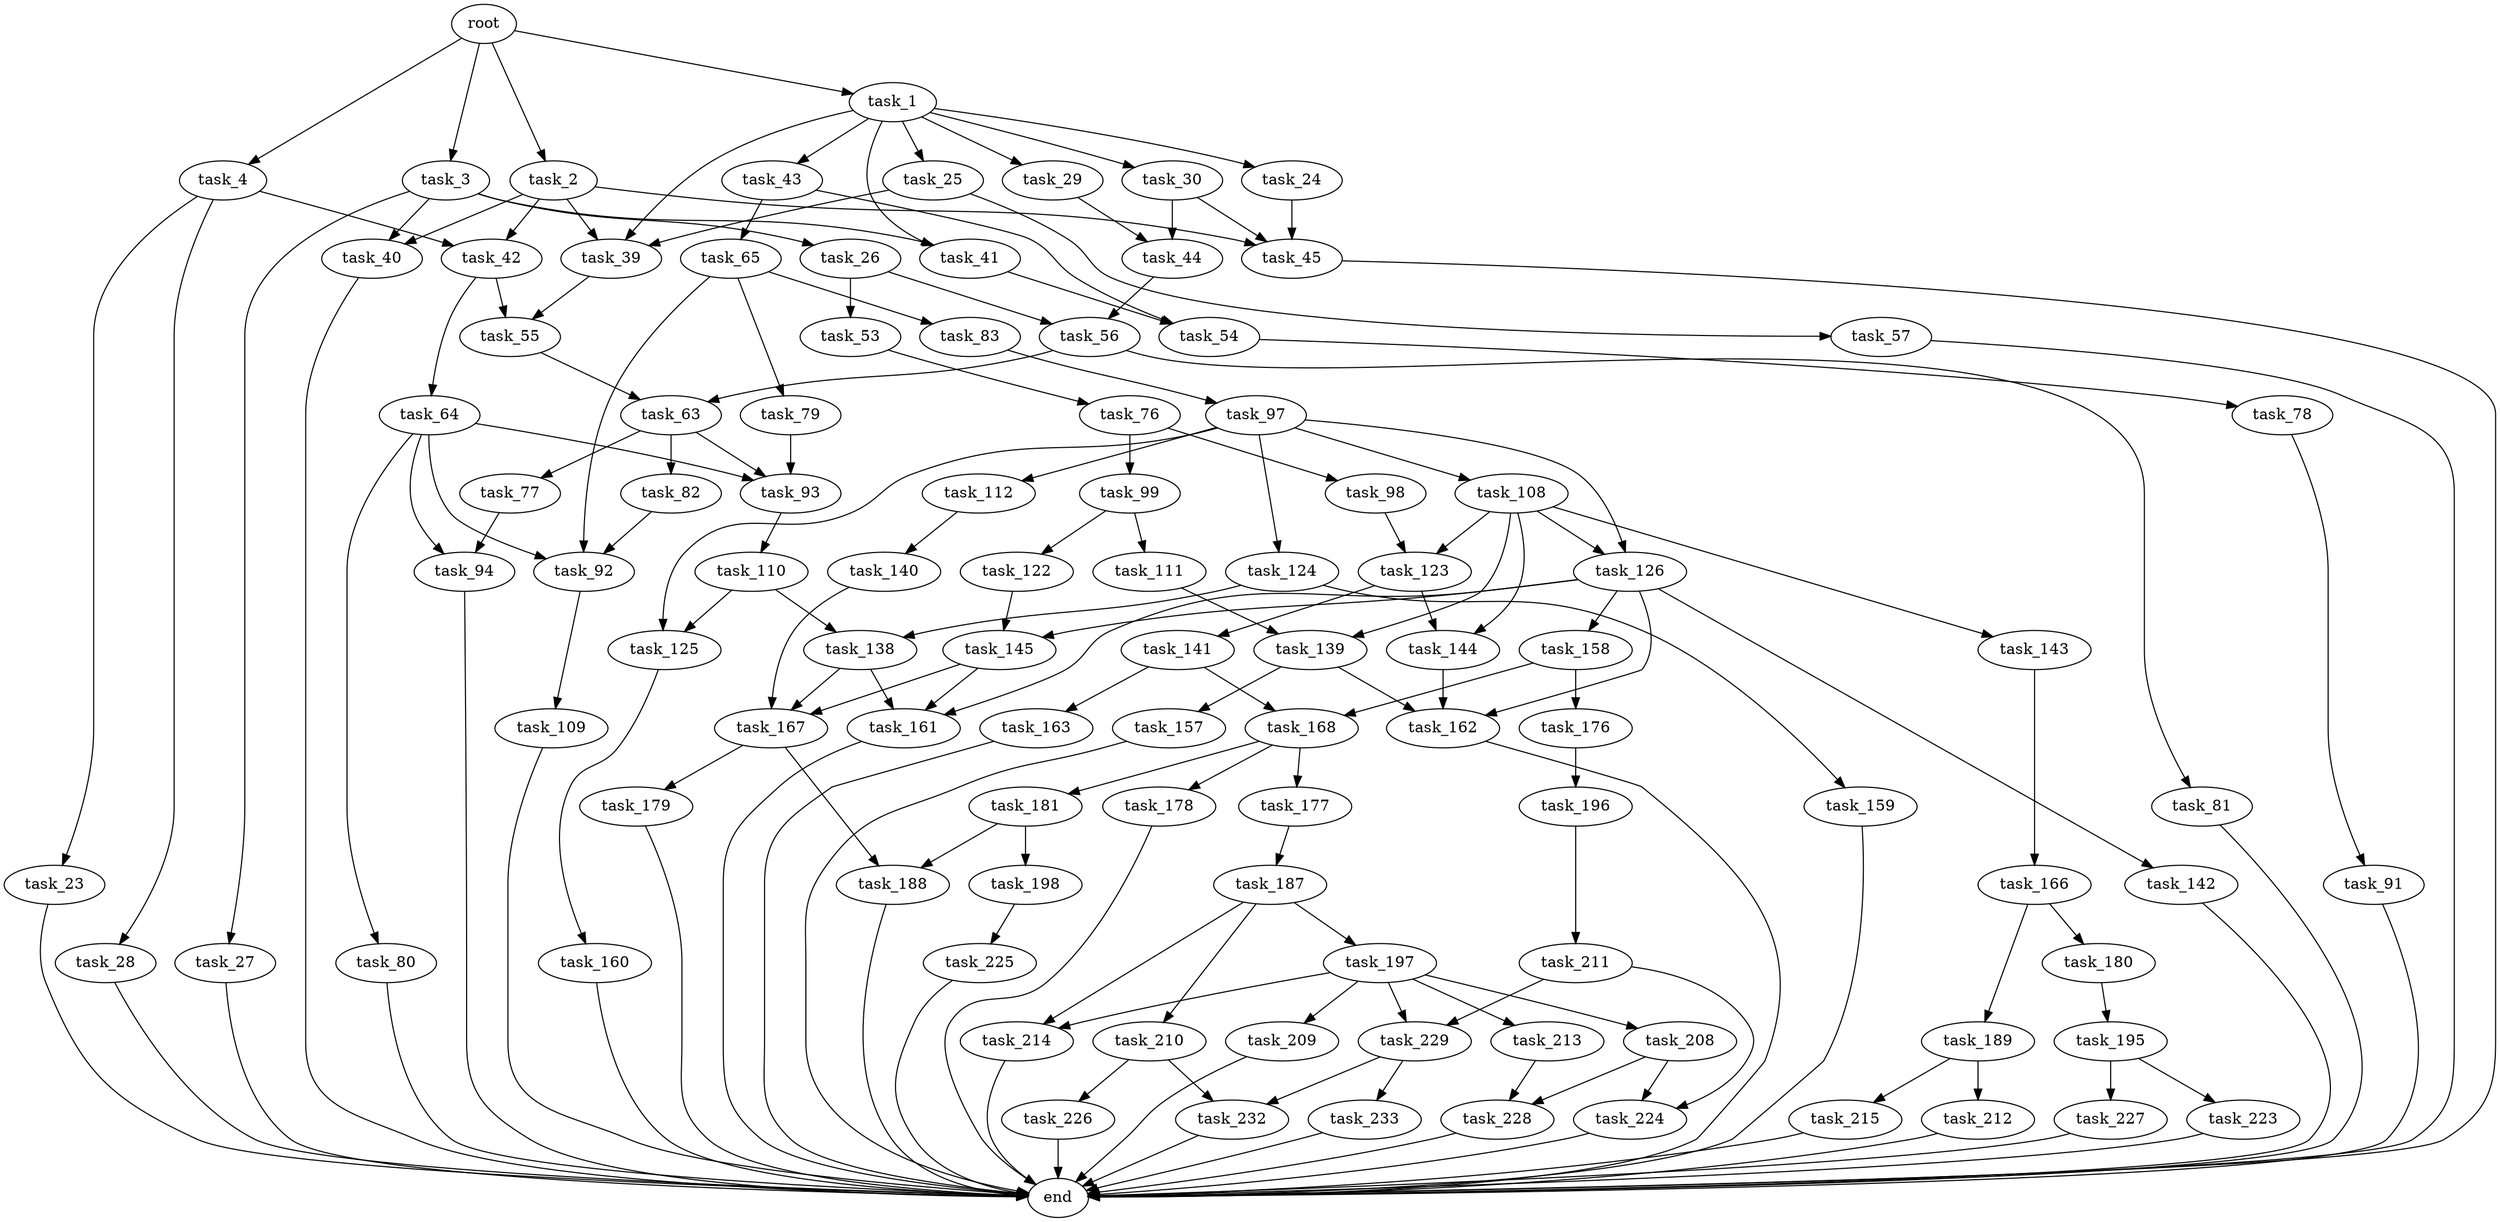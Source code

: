 digraph G {
  root [size="0.000000"];
  task_1 [size="1805163349.000000"];
  task_2 [size="9026987694.000000"];
  task_3 [size="601619710162.000000"];
  task_4 [size="36866362207.000000"];
  task_24 [size="274569534267.000000"];
  task_25 [size="8564914982.000000"];
  task_29 [size="30921877396.000000"];
  task_30 [size="185850933581.000000"];
  task_39 [size="594437936472.000000"];
  task_41 [size="26874664552.000000"];
  task_43 [size="635487400729.000000"];
  task_40 [size="7562529622.000000"];
  task_42 [size="235498472079.000000"];
  task_45 [size="49687645935.000000"];
  task_26 [size="134217728000.000000"];
  task_27 [size="9263700458.000000"];
  task_23 [size="51434100824.000000"];
  task_28 [size="49293111867.000000"];
  end [size="0.000000"];
  task_57 [size="956062213789.000000"];
  task_53 [size="88419503591.000000"];
  task_56 [size="457191595.000000"];
  task_44 [size="659791223832.000000"];
  task_55 [size="51969356639.000000"];
  task_54 [size="465031138.000000"];
  task_64 [size="231928233984.000000"];
  task_65 [size="220819445394.000000"];
  task_76 [size="7621353820.000000"];
  task_78 [size="1073741824000.000000"];
  task_63 [size="749234570161.000000"];
  task_81 [size="3647536336.000000"];
  task_77 [size="68719476736.000000"];
  task_82 [size="368293445632.000000"];
  task_93 [size="313361007035.000000"];
  task_80 [size="325457442186.000000"];
  task_92 [size="392457895.000000"];
  task_94 [size="13609420865.000000"];
  task_79 [size="24567603940.000000"];
  task_83 [size="24287045010.000000"];
  task_98 [size="135207608359.000000"];
  task_99 [size="231928233984.000000"];
  task_91 [size="8395259026.000000"];
  task_97 [size="8300942446.000000"];
  task_109 [size="28991029248.000000"];
  task_110 [size="782757789696.000000"];
  task_108 [size="75920705850.000000"];
  task_112 [size="368293445632.000000"];
  task_124 [size="4538171071.000000"];
  task_125 [size="8589934592.000000"];
  task_126 [size="539322553692.000000"];
  task_123 [size="18569069208.000000"];
  task_111 [size="14388340063.000000"];
  task_122 [size="270376354746.000000"];
  task_139 [size="11866532861.000000"];
  task_143 [size="782757789696.000000"];
  task_144 [size="100283594514.000000"];
  task_138 [size="892877232542.000000"];
  task_140 [size="184841532071.000000"];
  task_145 [size="549755813888.000000"];
  task_141 [size="14547623362.000000"];
  task_159 [size="4875797972.000000"];
  task_160 [size="368293445632.000000"];
  task_142 [size="28991029248.000000"];
  task_158 [size="158180934012.000000"];
  task_161 [size="8285758248.000000"];
  task_162 [size="782757789696.000000"];
  task_167 [size="482521406133.000000"];
  task_157 [size="9670757480.000000"];
  task_163 [size="42279724452.000000"];
  task_168 [size="7607967961.000000"];
  task_166 [size="2123592843.000000"];
  task_176 [size="11820907065.000000"];
  task_180 [size="368293445632.000000"];
  task_189 [size="231928233984.000000"];
  task_179 [size="10170015938.000000"];
  task_188 [size="34744832887.000000"];
  task_177 [size="782757789696.000000"];
  task_178 [size="5764717900.000000"];
  task_181 [size="134217728000.000000"];
  task_196 [size="549755813888.000000"];
  task_187 [size="68719476736.000000"];
  task_195 [size="68719476736.000000"];
  task_198 [size="28991029248.000000"];
  task_197 [size="68719476736.000000"];
  task_210 [size="44769279233.000000"];
  task_214 [size="77336701163.000000"];
  task_212 [size="8589934592.000000"];
  task_215 [size="134217728000.000000"];
  task_223 [size="13209723752.000000"];
  task_227 [size="24429222342.000000"];
  task_211 [size="39086260797.000000"];
  task_208 [size="315631608646.000000"];
  task_209 [size="7956589475.000000"];
  task_213 [size="891243144362.000000"];
  task_229 [size="1174766265488.000000"];
  task_225 [size="1073741824000.000000"];
  task_224 [size="1412170152370.000000"];
  task_228 [size="8589934592.000000"];
  task_226 [size="613708537235.000000"];
  task_232 [size="192182210573.000000"];
  task_233 [size="4006354224.000000"];

  root -> task_1 [size="1.000000"];
  root -> task_2 [size="1.000000"];
  root -> task_3 [size="1.000000"];
  root -> task_4 [size="1.000000"];
  task_1 -> task_24 [size="33554432.000000"];
  task_1 -> task_25 [size="33554432.000000"];
  task_1 -> task_29 [size="33554432.000000"];
  task_1 -> task_30 [size="33554432.000000"];
  task_1 -> task_39 [size="33554432.000000"];
  task_1 -> task_41 [size="33554432.000000"];
  task_1 -> task_43 [size="33554432.000000"];
  task_2 -> task_39 [size="209715200.000000"];
  task_2 -> task_40 [size="209715200.000000"];
  task_2 -> task_42 [size="209715200.000000"];
  task_2 -> task_45 [size="209715200.000000"];
  task_3 -> task_26 [size="679477248.000000"];
  task_3 -> task_27 [size="679477248.000000"];
  task_3 -> task_40 [size="679477248.000000"];
  task_3 -> task_41 [size="679477248.000000"];
  task_4 -> task_23 [size="679477248.000000"];
  task_4 -> task_28 [size="679477248.000000"];
  task_4 -> task_42 [size="679477248.000000"];
  task_24 -> task_45 [size="838860800.000000"];
  task_25 -> task_39 [size="134217728.000000"];
  task_25 -> task_57 [size="134217728.000000"];
  task_29 -> task_44 [size="536870912.000000"];
  task_30 -> task_44 [size="838860800.000000"];
  task_30 -> task_45 [size="838860800.000000"];
  task_39 -> task_55 [size="411041792.000000"];
  task_41 -> task_54 [size="679477248.000000"];
  task_43 -> task_54 [size="679477248.000000"];
  task_43 -> task_65 [size="679477248.000000"];
  task_40 -> end [size="1.000000"];
  task_42 -> task_55 [size="679477248.000000"];
  task_42 -> task_64 [size="679477248.000000"];
  task_45 -> end [size="1.000000"];
  task_26 -> task_53 [size="209715200.000000"];
  task_26 -> task_56 [size="209715200.000000"];
  task_27 -> end [size="1.000000"];
  task_23 -> end [size="1.000000"];
  task_28 -> end [size="1.000000"];
  task_57 -> end [size="1.000000"];
  task_53 -> task_76 [size="301989888.000000"];
  task_56 -> task_63 [size="33554432.000000"];
  task_56 -> task_81 [size="33554432.000000"];
  task_44 -> task_56 [size="536870912.000000"];
  task_55 -> task_63 [size="75497472.000000"];
  task_54 -> task_78 [size="33554432.000000"];
  task_64 -> task_80 [size="301989888.000000"];
  task_64 -> task_92 [size="301989888.000000"];
  task_64 -> task_93 [size="301989888.000000"];
  task_64 -> task_94 [size="301989888.000000"];
  task_65 -> task_79 [size="301989888.000000"];
  task_65 -> task_83 [size="301989888.000000"];
  task_65 -> task_92 [size="301989888.000000"];
  task_76 -> task_98 [size="209715200.000000"];
  task_76 -> task_99 [size="209715200.000000"];
  task_78 -> task_91 [size="838860800.000000"];
  task_63 -> task_77 [size="679477248.000000"];
  task_63 -> task_82 [size="679477248.000000"];
  task_63 -> task_93 [size="679477248.000000"];
  task_81 -> end [size="1.000000"];
  task_77 -> task_94 [size="134217728.000000"];
  task_82 -> task_92 [size="411041792.000000"];
  task_93 -> task_110 [size="301989888.000000"];
  task_80 -> end [size="1.000000"];
  task_92 -> task_109 [size="33554432.000000"];
  task_94 -> end [size="1.000000"];
  task_79 -> task_93 [size="679477248.000000"];
  task_83 -> task_97 [size="536870912.000000"];
  task_98 -> task_123 [size="209715200.000000"];
  task_99 -> task_111 [size="301989888.000000"];
  task_99 -> task_122 [size="301989888.000000"];
  task_91 -> end [size="1.000000"];
  task_97 -> task_108 [size="411041792.000000"];
  task_97 -> task_112 [size="411041792.000000"];
  task_97 -> task_124 [size="411041792.000000"];
  task_97 -> task_125 [size="411041792.000000"];
  task_97 -> task_126 [size="411041792.000000"];
  task_109 -> end [size="1.000000"];
  task_110 -> task_125 [size="679477248.000000"];
  task_110 -> task_138 [size="679477248.000000"];
  task_108 -> task_123 [size="75497472.000000"];
  task_108 -> task_126 [size="75497472.000000"];
  task_108 -> task_139 [size="75497472.000000"];
  task_108 -> task_143 [size="75497472.000000"];
  task_108 -> task_144 [size="75497472.000000"];
  task_112 -> task_140 [size="411041792.000000"];
  task_124 -> task_138 [size="75497472.000000"];
  task_124 -> task_159 [size="75497472.000000"];
  task_125 -> task_160 [size="33554432.000000"];
  task_126 -> task_142 [size="536870912.000000"];
  task_126 -> task_145 [size="536870912.000000"];
  task_126 -> task_158 [size="536870912.000000"];
  task_126 -> task_161 [size="536870912.000000"];
  task_126 -> task_162 [size="536870912.000000"];
  task_123 -> task_141 [size="536870912.000000"];
  task_123 -> task_144 [size="536870912.000000"];
  task_111 -> task_139 [size="679477248.000000"];
  task_122 -> task_145 [size="411041792.000000"];
  task_139 -> task_157 [size="679477248.000000"];
  task_139 -> task_162 [size="679477248.000000"];
  task_143 -> task_166 [size="679477248.000000"];
  task_144 -> task_162 [size="75497472.000000"];
  task_138 -> task_161 [size="679477248.000000"];
  task_138 -> task_167 [size="679477248.000000"];
  task_140 -> task_167 [size="411041792.000000"];
  task_145 -> task_161 [size="536870912.000000"];
  task_145 -> task_167 [size="536870912.000000"];
  task_141 -> task_163 [size="301989888.000000"];
  task_141 -> task_168 [size="301989888.000000"];
  task_159 -> end [size="1.000000"];
  task_160 -> end [size="1.000000"];
  task_142 -> end [size="1.000000"];
  task_158 -> task_168 [size="134217728.000000"];
  task_158 -> task_176 [size="134217728.000000"];
  task_161 -> end [size="1.000000"];
  task_162 -> end [size="1.000000"];
  task_167 -> task_179 [size="411041792.000000"];
  task_167 -> task_188 [size="411041792.000000"];
  task_157 -> end [size="1.000000"];
  task_163 -> end [size="1.000000"];
  task_168 -> task_177 [size="209715200.000000"];
  task_168 -> task_178 [size="209715200.000000"];
  task_168 -> task_181 [size="209715200.000000"];
  task_166 -> task_180 [size="134217728.000000"];
  task_166 -> task_189 [size="134217728.000000"];
  task_176 -> task_196 [size="33554432.000000"];
  task_180 -> task_195 [size="411041792.000000"];
  task_189 -> task_212 [size="301989888.000000"];
  task_189 -> task_215 [size="301989888.000000"];
  task_179 -> end [size="1.000000"];
  task_188 -> end [size="1.000000"];
  task_177 -> task_187 [size="679477248.000000"];
  task_178 -> end [size="1.000000"];
  task_181 -> task_188 [size="209715200.000000"];
  task_181 -> task_198 [size="209715200.000000"];
  task_196 -> task_211 [size="536870912.000000"];
  task_187 -> task_197 [size="134217728.000000"];
  task_187 -> task_210 [size="134217728.000000"];
  task_187 -> task_214 [size="134217728.000000"];
  task_195 -> task_223 [size="134217728.000000"];
  task_195 -> task_227 [size="134217728.000000"];
  task_198 -> task_225 [size="75497472.000000"];
  task_197 -> task_208 [size="134217728.000000"];
  task_197 -> task_209 [size="134217728.000000"];
  task_197 -> task_213 [size="134217728.000000"];
  task_197 -> task_214 [size="134217728.000000"];
  task_197 -> task_229 [size="134217728.000000"];
  task_210 -> task_226 [size="209715200.000000"];
  task_210 -> task_232 [size="209715200.000000"];
  task_214 -> end [size="1.000000"];
  task_212 -> end [size="1.000000"];
  task_215 -> end [size="1.000000"];
  task_223 -> end [size="1.000000"];
  task_227 -> end [size="1.000000"];
  task_211 -> task_224 [size="679477248.000000"];
  task_211 -> task_229 [size="679477248.000000"];
  task_208 -> task_224 [size="411041792.000000"];
  task_208 -> task_228 [size="411041792.000000"];
  task_209 -> end [size="1.000000"];
  task_213 -> task_228 [size="838860800.000000"];
  task_229 -> task_232 [size="838860800.000000"];
  task_229 -> task_233 [size="838860800.000000"];
  task_225 -> end [size="1.000000"];
  task_224 -> end [size="1.000000"];
  task_228 -> end [size="1.000000"];
  task_226 -> end [size="1.000000"];
  task_232 -> end [size="1.000000"];
  task_233 -> end [size="1.000000"];
}
